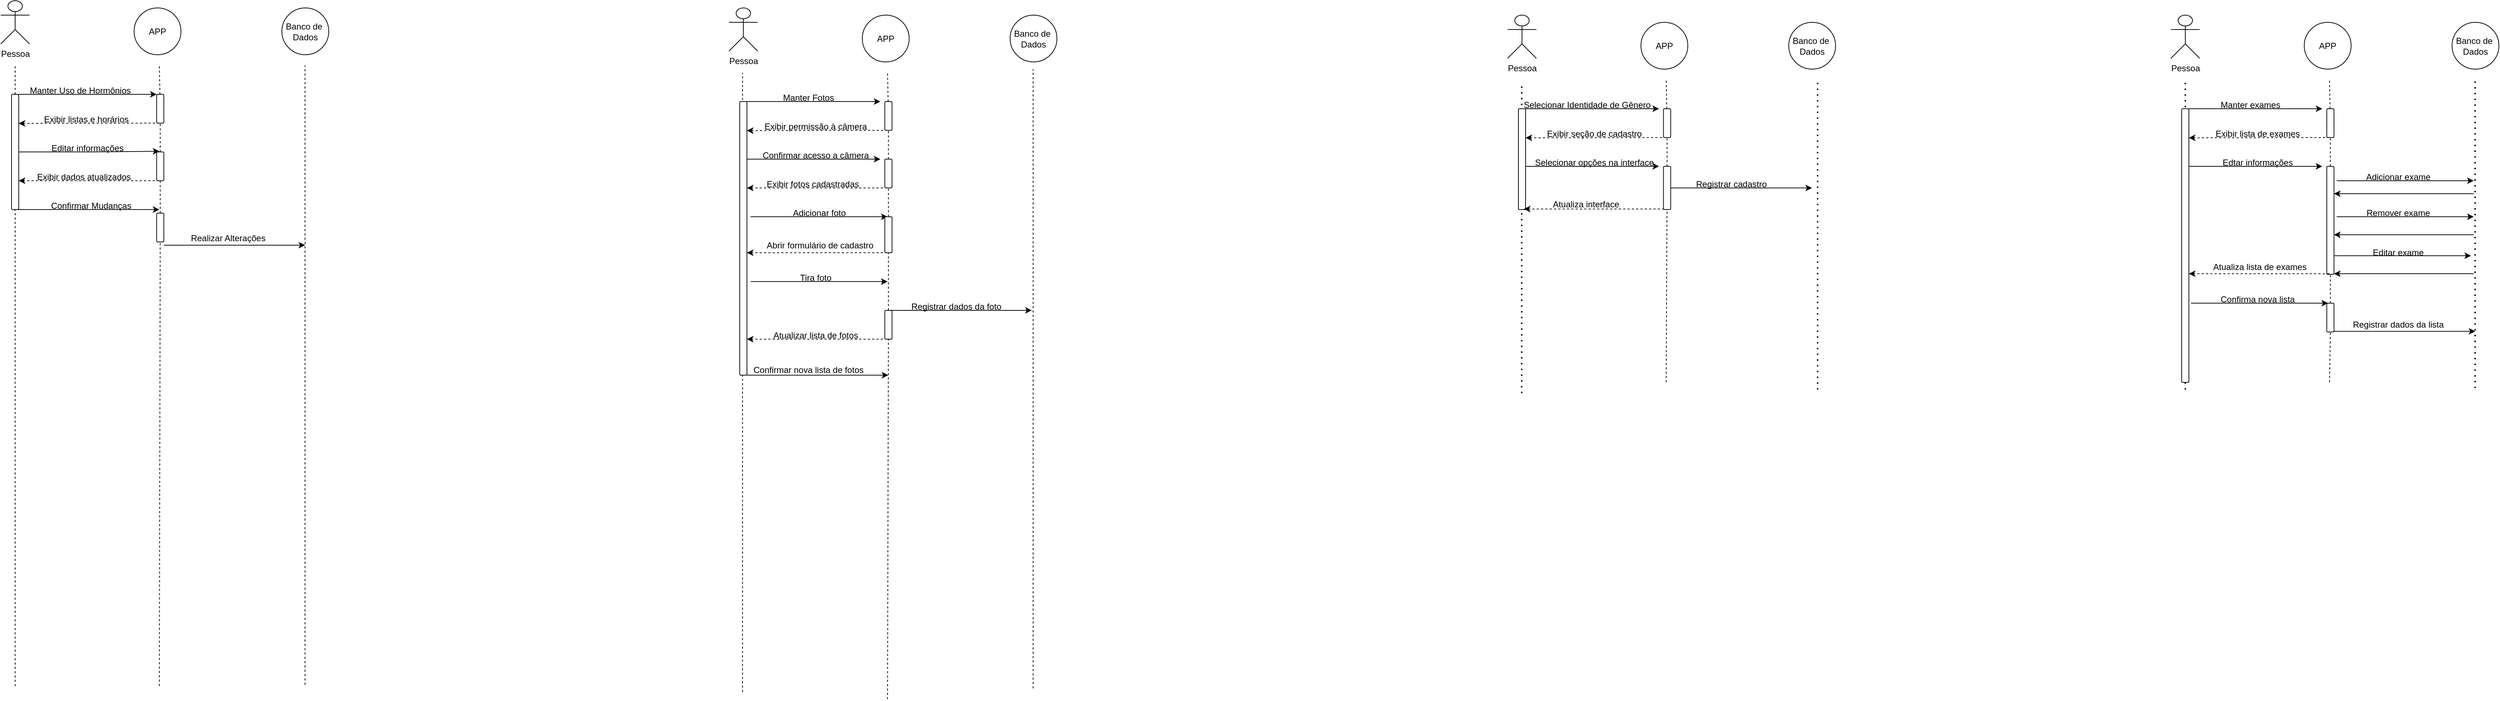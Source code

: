 <mxfile version="21.7.2" type="github">
  <diagram name="Página-1" id="1u-UmRTqGDYkcr2TJV2P">
    <mxGraphModel dx="2514" dy="1343" grid="1" gridSize="10" guides="1" tooltips="1" connect="1" arrows="1" fold="1" page="1" pageScale="1" pageWidth="827" pageHeight="1169" math="0" shadow="0">
      <root>
        <mxCell id="0" />
        <mxCell id="1" parent="0" />
        <mxCell id="N3yQRkPHNpVTn9U7hS1r-117" value="" style="endArrow=none;dashed=1;html=1;dashPattern=1 3;strokeWidth=2;rounded=0;" edge="1" parent="1">
          <mxGeometry width="50" height="50" relative="1" as="geometry">
            <mxPoint x="3130" y="580" as="sourcePoint" />
            <mxPoint x="3130" y="150" as="targetPoint" />
          </mxGeometry>
        </mxCell>
        <mxCell id="N3yQRkPHNpVTn9U7hS1r-83" value="" style="endArrow=none;dashed=1;html=1;dashPattern=1 3;strokeWidth=2;rounded=0;" edge="1" parent="1">
          <mxGeometry width="50" height="50" relative="1" as="geometry">
            <mxPoint x="2209.62" y="585" as="sourcePoint" />
            <mxPoint x="2209.62" y="155" as="targetPoint" />
          </mxGeometry>
        </mxCell>
        <mxCell id="50nayKnGvWx3A8Aim5Tb-1" value="Pessoa&lt;br&gt;" style="shape=umlActor;verticalLabelPosition=bottom;verticalAlign=top;html=1;outlineConnect=0;" parent="1" vertex="1">
          <mxGeometry x="100" y="40" width="40" height="60" as="geometry" />
        </mxCell>
        <mxCell id="50nayKnGvWx3A8Aim5Tb-2" value="" style="endArrow=none;html=1;rounded=0;dashed=1;" parent="1" source="50nayKnGvWx3A8Aim5Tb-10" edge="1">
          <mxGeometry width="50" height="50" relative="1" as="geometry">
            <mxPoint x="130" y="991.667" as="sourcePoint" />
            <mxPoint x="120" y="130" as="targetPoint" />
          </mxGeometry>
        </mxCell>
        <mxCell id="50nayKnGvWx3A8Aim5Tb-6" value="APP" style="ellipse;whiteSpace=wrap;html=1;aspect=fixed;" parent="1" vertex="1">
          <mxGeometry x="285" y="50" width="65" height="65" as="geometry" />
        </mxCell>
        <mxCell id="50nayKnGvWx3A8Aim5Tb-7" value="" style="endArrow=none;html=1;rounded=0;dashed=1;" parent="1" source="50nayKnGvWx3A8Aim5Tb-17" edge="1">
          <mxGeometry width="50" height="50" relative="1" as="geometry">
            <mxPoint x="320" y="991.667" as="sourcePoint" />
            <mxPoint x="320" y="130" as="targetPoint" />
          </mxGeometry>
        </mxCell>
        <mxCell id="50nayKnGvWx3A8Aim5Tb-8" value="" style="endArrow=classic;html=1;rounded=0;strokeWidth=1;entryX=0;entryY=0;entryDx=0;entryDy=0;" parent="1" edge="1" target="50nayKnGvWx3A8Aim5Tb-17">
          <mxGeometry width="50" height="50" relative="1" as="geometry">
            <mxPoint x="125" y="170" as="sourcePoint" />
            <mxPoint x="310" y="170" as="targetPoint" />
          </mxGeometry>
        </mxCell>
        <mxCell id="50nayKnGvWx3A8Aim5Tb-16" value="" style="edgeStyle=orthogonalEdgeStyle;rounded=0;orthogonalLoop=1;jettySize=auto;html=1;strokeColor=default;strokeWidth=1;exitX=1;exitY=0.5;exitDx=0;exitDy=0;" parent="1" edge="1" source="50nayKnGvWx3A8Aim5Tb-10">
          <mxGeometry relative="1" as="geometry">
            <mxPoint x="110" y="248.95" as="sourcePoint" />
            <mxPoint x="320" y="249" as="targetPoint" />
          </mxGeometry>
        </mxCell>
        <mxCell id="50nayKnGvWx3A8Aim5Tb-9" value="&lt;font style=&quot;font-size: 12px;&quot;&gt;Manter Uso de Hormônios&lt;/font&gt;" style="text;html=1;align=center;verticalAlign=middle;resizable=0;points=[];autosize=1;strokeColor=none;fillColor=none;strokeWidth=2;perimeterSpacing=20;rounded=0;" parent="1" vertex="1">
          <mxGeometry x="130" y="150" width="160" height="30" as="geometry" />
        </mxCell>
        <mxCell id="50nayKnGvWx3A8Aim5Tb-11" value="" style="endArrow=none;html=1;rounded=0;dashed=1;" parent="1" target="50nayKnGvWx3A8Aim5Tb-10" edge="1">
          <mxGeometry width="50" height="50" relative="1" as="geometry">
            <mxPoint x="120" y="250" as="sourcePoint" />
            <mxPoint x="120" y="130" as="targetPoint" />
          </mxGeometry>
        </mxCell>
        <mxCell id="50nayKnGvWx3A8Aim5Tb-10" value="" style="rounded=1;whiteSpace=wrap;html=1;" parent="1" vertex="1">
          <mxGeometry x="115" y="170" width="10" height="160" as="geometry" />
        </mxCell>
        <mxCell id="50nayKnGvWx3A8Aim5Tb-18" value="" style="endArrow=none;html=1;rounded=0;dashed=1;" parent="1" source="NWq00n8EmG-2OFzhJ13h-8" target="50nayKnGvWx3A8Aim5Tb-17" edge="1">
          <mxGeometry width="50" height="50" relative="1" as="geometry">
            <mxPoint x="318.75" y="991.667" as="sourcePoint" />
            <mxPoint x="323.75" y="130" as="targetPoint" />
          </mxGeometry>
        </mxCell>
        <mxCell id="50nayKnGvWx3A8Aim5Tb-17" value="" style="rounded=1;whiteSpace=wrap;html=1;" parent="1" vertex="1">
          <mxGeometry x="316.25" y="170" width="10" height="40" as="geometry" />
        </mxCell>
        <mxCell id="50nayKnGvWx3A8Aim5Tb-20" value="" style="endArrow=classic;html=1;rounded=0;entryX=1.033;entryY=0.856;entryDx=0;entryDy=0;entryPerimeter=0;dashed=1;strokeWidth=1;" parent="1" edge="1">
          <mxGeometry width="50" height="50" relative="1" as="geometry">
            <mxPoint x="320" y="210" as="sourcePoint" />
            <mxPoint x="125.0" y="210.36" as="targetPoint" />
          </mxGeometry>
        </mxCell>
        <mxCell id="50nayKnGvWx3A8Aim5Tb-21" value="&lt;font style=&quot;font-size: 12px;&quot;&gt;Exibir listas e horários&amp;nbsp;&lt;/font&gt;" style="text;html=1;align=center;verticalAlign=middle;resizable=0;points=[];autosize=1;strokeColor=none;fillColor=none;strokeWidth=4;" parent="1" vertex="1">
          <mxGeometry x="150" y="190" width="140" height="30" as="geometry" />
        </mxCell>
        <mxCell id="50nayKnGvWx3A8Aim5Tb-25" value="" style="endArrow=none;html=1;rounded=0;dashed=1;" parent="1" edge="1">
          <mxGeometry width="50" height="50" relative="1" as="geometry">
            <mxPoint x="120" y="992" as="sourcePoint" />
            <mxPoint x="120" y="330" as="targetPoint" />
          </mxGeometry>
        </mxCell>
        <mxCell id="50nayKnGvWx3A8Aim5Tb-26" value="&lt;font style=&quot;font-size: 12px;&quot;&gt;Editar informações&lt;/font&gt;" style="text;html=1;align=center;verticalAlign=middle;resizable=0;points=[];autosize=1;strokeColor=none;fillColor=none;strokeWidth=1;" parent="1" vertex="1">
          <mxGeometry x="160" y="230" width="120" height="30" as="geometry" />
        </mxCell>
        <mxCell id="NWq00n8EmG-2OFzhJ13h-1" value="" style="edgeStyle=orthogonalEdgeStyle;rounded=0;orthogonalLoop=1;jettySize=auto;html=1;strokeColor=default;strokeWidth=1;" parent="1" edge="1">
          <mxGeometry relative="1" as="geometry">
            <mxPoint x="326.25" y="379.47" as="sourcePoint" />
            <mxPoint x="522.25" y="379.47" as="targetPoint" />
          </mxGeometry>
        </mxCell>
        <mxCell id="NWq00n8EmG-2OFzhJ13h-2" value="Realizar Alterações" style="text;html=1;align=center;verticalAlign=middle;resizable=0;points=[];autosize=1;strokeColor=none;fillColor=none;" parent="1" vertex="1">
          <mxGeometry x="350" y="355" width="130" height="30" as="geometry" />
        </mxCell>
        <mxCell id="NWq00n8EmG-2OFzhJ13h-3" value="" style="endArrow=classic;html=1;rounded=0;dashed=1;strokeWidth=1;entryX=1;entryY=0.5;entryDx=0;entryDy=0;" parent="1" edge="1">
          <mxGeometry width="50" height="50" relative="1" as="geometry">
            <mxPoint x="319.67" y="290" as="sourcePoint" />
            <mxPoint x="125" y="290" as="targetPoint" />
          </mxGeometry>
        </mxCell>
        <mxCell id="NWq00n8EmG-2OFzhJ13h-4" value="Exibir dados atualizados" style="text;html=1;align=center;verticalAlign=middle;resizable=0;points=[];autosize=1;strokeColor=none;fillColor=none;" parent="1" vertex="1">
          <mxGeometry x="140" y="270" width="150" height="30" as="geometry" />
        </mxCell>
        <mxCell id="NWq00n8EmG-2OFzhJ13h-5" value="" style="edgeStyle=orthogonalEdgeStyle;rounded=0;orthogonalLoop=1;jettySize=auto;html=1;strokeColor=default;strokeWidth=1;" parent="1" edge="1">
          <mxGeometry relative="1" as="geometry">
            <mxPoint x="120" y="330" as="sourcePoint" />
            <mxPoint x="320" y="330" as="targetPoint" />
          </mxGeometry>
        </mxCell>
        <mxCell id="NWq00n8EmG-2OFzhJ13h-6" value="Confirmar Mudanças" style="text;html=1;align=center;verticalAlign=middle;resizable=0;points=[];autosize=1;strokeColor=none;fillColor=none;" parent="1" vertex="1">
          <mxGeometry x="160" y="310" width="130" height="30" as="geometry" />
        </mxCell>
        <mxCell id="NWq00n8EmG-2OFzhJ13h-9" value="" style="endArrow=none;html=1;rounded=0;dashed=1;" parent="1" source="NWq00n8EmG-2OFzhJ13h-10" target="NWq00n8EmG-2OFzhJ13h-8" edge="1">
          <mxGeometry width="50" height="50" relative="1" as="geometry">
            <mxPoint x="318.75" y="991.667" as="sourcePoint" />
            <mxPoint x="323.75" y="210" as="targetPoint" />
          </mxGeometry>
        </mxCell>
        <mxCell id="NWq00n8EmG-2OFzhJ13h-8" value="" style="rounded=1;whiteSpace=wrap;html=1;" parent="1" vertex="1">
          <mxGeometry x="316.25" y="250" width="10" height="40" as="geometry" />
        </mxCell>
        <mxCell id="NWq00n8EmG-2OFzhJ13h-11" value="" style="endArrow=none;html=1;rounded=0;dashed=1;" parent="1" target="NWq00n8EmG-2OFzhJ13h-10" edge="1">
          <mxGeometry width="50" height="50" relative="1" as="geometry">
            <mxPoint x="320" y="991.667" as="sourcePoint" />
            <mxPoint x="322" y="290" as="targetPoint" />
          </mxGeometry>
        </mxCell>
        <mxCell id="NWq00n8EmG-2OFzhJ13h-10" value="" style="rounded=1;whiteSpace=wrap;html=1;" parent="1" vertex="1">
          <mxGeometry x="316.25" y="335" width="10" height="40" as="geometry" />
        </mxCell>
        <mxCell id="NWq00n8EmG-2OFzhJ13h-12" value="Banco de&amp;nbsp;&lt;br&gt;Dados" style="ellipse;whiteSpace=wrap;html=1;aspect=fixed;" parent="1" vertex="1">
          <mxGeometry x="490" y="50" width="65" height="65" as="geometry" />
        </mxCell>
        <mxCell id="NWq00n8EmG-2OFzhJ13h-13" value="" style="endArrow=none;html=1;rounded=0;dashed=1;" parent="1" edge="1">
          <mxGeometry width="50" height="50" relative="1" as="geometry">
            <mxPoint x="522.08" y="990" as="sourcePoint" />
            <mxPoint x="522.08" y="130" as="targetPoint" />
          </mxGeometry>
        </mxCell>
        <mxCell id="N3yQRkPHNpVTn9U7hS1r-1" value="Pessoa&lt;br&gt;" style="shape=umlActor;verticalLabelPosition=bottom;verticalAlign=top;html=1;outlineConnect=0;" vertex="1" parent="1">
          <mxGeometry x="1110" y="50" width="40" height="60" as="geometry" />
        </mxCell>
        <mxCell id="N3yQRkPHNpVTn9U7hS1r-2" value="" style="endArrow=none;html=1;rounded=0;dashed=1;" edge="1" parent="1">
          <mxGeometry width="50" height="50" relative="1" as="geometry">
            <mxPoint x="1128.89" y="1000" as="sourcePoint" />
            <mxPoint x="1128.89" y="140" as="targetPoint" />
          </mxGeometry>
        </mxCell>
        <mxCell id="N3yQRkPHNpVTn9U7hS1r-3" value="APP" style="ellipse;whiteSpace=wrap;html=1;aspect=fixed;" vertex="1" parent="1">
          <mxGeometry x="1295" y="60" width="65" height="65" as="geometry" />
        </mxCell>
        <mxCell id="N3yQRkPHNpVTn9U7hS1r-4" value="" style="endArrow=none;html=1;rounded=0;dashed=1;" edge="1" parent="1" source="N3yQRkPHNpVTn9U7hS1r-11">
          <mxGeometry width="50" height="50" relative="1" as="geometry">
            <mxPoint x="1330" y="1001.667" as="sourcePoint" />
            <mxPoint x="1330" y="140" as="targetPoint" />
          </mxGeometry>
        </mxCell>
        <mxCell id="N3yQRkPHNpVTn9U7hS1r-5" value="" style="endArrow=classic;html=1;rounded=0;strokeWidth=1;" edge="1" parent="1">
          <mxGeometry width="50" height="50" relative="1" as="geometry">
            <mxPoint x="1135" y="180" as="sourcePoint" />
            <mxPoint x="1320" y="180" as="targetPoint" />
          </mxGeometry>
        </mxCell>
        <mxCell id="N3yQRkPHNpVTn9U7hS1r-6" value="" style="edgeStyle=orthogonalEdgeStyle;rounded=0;orthogonalLoop=1;jettySize=auto;html=1;strokeColor=default;strokeWidth=1;" edge="1" parent="1">
          <mxGeometry relative="1" as="geometry">
            <mxPoint x="1130" y="260" as="sourcePoint" />
            <mxPoint x="1320" y="260" as="targetPoint" />
          </mxGeometry>
        </mxCell>
        <mxCell id="N3yQRkPHNpVTn9U7hS1r-7" value="&lt;font style=&quot;font-size: 12px;&quot;&gt;Manter Fotos&lt;/font&gt;" style="text;html=1;align=center;verticalAlign=middle;resizable=0;points=[];autosize=1;strokeColor=none;fillColor=none;strokeWidth=2;perimeterSpacing=20;rounded=0;" vertex="1" parent="1">
          <mxGeometry x="1175" y="160" width="90" height="30" as="geometry" />
        </mxCell>
        <mxCell id="N3yQRkPHNpVTn9U7hS1r-8" value="" style="endArrow=none;html=1;rounded=0;dashed=1;" edge="1" parent="1" target="N3yQRkPHNpVTn9U7hS1r-9">
          <mxGeometry width="50" height="50" relative="1" as="geometry">
            <mxPoint x="1130.0" y="260" as="sourcePoint" />
            <mxPoint x="1130" y="140" as="targetPoint" />
          </mxGeometry>
        </mxCell>
        <mxCell id="N3yQRkPHNpVTn9U7hS1r-9" value="" style="rounded=1;whiteSpace=wrap;html=1;" vertex="1" parent="1">
          <mxGeometry x="1125" y="180" width="10" height="380" as="geometry" />
        </mxCell>
        <mxCell id="N3yQRkPHNpVTn9U7hS1r-10" value="" style="endArrow=none;html=1;rounded=0;dashed=1;" edge="1" parent="1" source="N3yQRkPHNpVTn9U7hS1r-24" target="N3yQRkPHNpVTn9U7hS1r-11">
          <mxGeometry width="50" height="50" relative="1" as="geometry">
            <mxPoint x="1328.75" y="1001.667" as="sourcePoint" />
            <mxPoint x="1333.75" y="140" as="targetPoint" />
          </mxGeometry>
        </mxCell>
        <mxCell id="N3yQRkPHNpVTn9U7hS1r-11" value="" style="rounded=1;whiteSpace=wrap;html=1;" vertex="1" parent="1">
          <mxGeometry x="1326.25" y="180" width="10" height="40" as="geometry" />
        </mxCell>
        <mxCell id="N3yQRkPHNpVTn9U7hS1r-12" value="" style="endArrow=classic;html=1;rounded=0;entryX=1.033;entryY=0.856;entryDx=0;entryDy=0;entryPerimeter=0;dashed=1;strokeWidth=1;" edge="1" parent="1">
          <mxGeometry width="50" height="50" relative="1" as="geometry">
            <mxPoint x="1330" y="220" as="sourcePoint" />
            <mxPoint x="1135" y="220.36" as="targetPoint" />
          </mxGeometry>
        </mxCell>
        <mxCell id="N3yQRkPHNpVTn9U7hS1r-13" value="&lt;font style=&quot;font-size: 12px;&quot;&gt;Exibir permissão à câmera&lt;/font&gt;" style="text;html=1;align=center;verticalAlign=middle;resizable=0;points=[];autosize=1;strokeColor=none;fillColor=none;strokeWidth=4;" vertex="1" parent="1">
          <mxGeometry x="1145" y="200" width="170" height="30" as="geometry" />
        </mxCell>
        <mxCell id="N3yQRkPHNpVTn9U7hS1r-16" value="&lt;font style=&quot;font-size: 12px;&quot;&gt;Confirmar acesso a câmera&lt;/font&gt;" style="text;html=1;align=center;verticalAlign=middle;resizable=0;points=[];autosize=1;strokeColor=none;fillColor=none;strokeWidth=1;" vertex="1" parent="1">
          <mxGeometry x="1145" y="240" width="170" height="30" as="geometry" />
        </mxCell>
        <mxCell id="N3yQRkPHNpVTn9U7hS1r-17" value="" style="edgeStyle=orthogonalEdgeStyle;rounded=0;orthogonalLoop=1;jettySize=auto;html=1;strokeColor=default;strokeWidth=1;" edge="1" parent="1">
          <mxGeometry relative="1" as="geometry">
            <mxPoint x="1334" y="470" as="sourcePoint" />
            <mxPoint x="1530" y="470" as="targetPoint" />
          </mxGeometry>
        </mxCell>
        <mxCell id="N3yQRkPHNpVTn9U7hS1r-18" value="Registrar dados da foto" style="text;html=1;align=center;verticalAlign=middle;resizable=0;points=[];autosize=1;strokeColor=none;fillColor=none;" vertex="1" parent="1">
          <mxGeometry x="1350" y="450" width="150" height="30" as="geometry" />
        </mxCell>
        <mxCell id="N3yQRkPHNpVTn9U7hS1r-19" value="" style="endArrow=classic;html=1;rounded=0;dashed=1;strokeWidth=1;entryX=1;entryY=0.5;entryDx=0;entryDy=0;" edge="1" parent="1">
          <mxGeometry width="50" height="50" relative="1" as="geometry">
            <mxPoint x="1329.67" y="300" as="sourcePoint" />
            <mxPoint x="1135.0" y="300" as="targetPoint" />
          </mxGeometry>
        </mxCell>
        <mxCell id="N3yQRkPHNpVTn9U7hS1r-20" value="Exibir fotos cadastradas" style="text;html=1;align=center;verticalAlign=middle;resizable=0;points=[];autosize=1;strokeColor=none;fillColor=none;" vertex="1" parent="1">
          <mxGeometry x="1151" y="280" width="150" height="30" as="geometry" />
        </mxCell>
        <mxCell id="N3yQRkPHNpVTn9U7hS1r-21" value="" style="edgeStyle=orthogonalEdgeStyle;rounded=0;orthogonalLoop=1;jettySize=auto;html=1;strokeColor=default;strokeWidth=1;" edge="1" parent="1">
          <mxGeometry relative="1" as="geometry">
            <mxPoint x="1140" y="340" as="sourcePoint" />
            <mxPoint x="1330" y="340" as="targetPoint" />
          </mxGeometry>
        </mxCell>
        <mxCell id="N3yQRkPHNpVTn9U7hS1r-22" value="Adicionar foto" style="text;html=1;align=center;verticalAlign=middle;resizable=0;points=[];autosize=1;strokeColor=none;fillColor=none;" vertex="1" parent="1">
          <mxGeometry x="1185" y="320" width="100" height="30" as="geometry" />
        </mxCell>
        <mxCell id="N3yQRkPHNpVTn9U7hS1r-23" value="" style="endArrow=none;html=1;rounded=0;dashed=1;" edge="1" parent="1" source="N3yQRkPHNpVTn9U7hS1r-42" target="N3yQRkPHNpVTn9U7hS1r-24">
          <mxGeometry width="50" height="50" relative="1" as="geometry">
            <mxPoint x="1328.75" y="1001.667" as="sourcePoint" />
            <mxPoint x="1333.75" y="220" as="targetPoint" />
          </mxGeometry>
        </mxCell>
        <mxCell id="N3yQRkPHNpVTn9U7hS1r-24" value="" style="rounded=1;whiteSpace=wrap;html=1;" vertex="1" parent="1">
          <mxGeometry x="1326.25" y="260" width="10" height="40" as="geometry" />
        </mxCell>
        <mxCell id="N3yQRkPHNpVTn9U7hS1r-25" value="" style="endArrow=none;html=1;rounded=0;dashed=1;" edge="1" parent="1" target="N3yQRkPHNpVTn9U7hS1r-26">
          <mxGeometry width="50" height="50" relative="1" as="geometry">
            <mxPoint x="1330" y="1010" as="sourcePoint" />
            <mxPoint x="1422" y="300" as="targetPoint" />
          </mxGeometry>
        </mxCell>
        <mxCell id="N3yQRkPHNpVTn9U7hS1r-26" value="" style="rounded=1;whiteSpace=wrap;html=1;" vertex="1" parent="1">
          <mxGeometry x="1326.25" y="470" width="10" height="40" as="geometry" />
        </mxCell>
        <mxCell id="N3yQRkPHNpVTn9U7hS1r-27" value="Banco de&amp;nbsp;&lt;br&gt;Dados" style="ellipse;whiteSpace=wrap;html=1;aspect=fixed;" vertex="1" parent="1">
          <mxGeometry x="1500" y="60" width="65" height="65" as="geometry" />
        </mxCell>
        <mxCell id="N3yQRkPHNpVTn9U7hS1r-28" value="" style="endArrow=none;html=1;rounded=0;dashed=1;" edge="1" parent="1">
          <mxGeometry width="50" height="50" relative="1" as="geometry">
            <mxPoint x="1531.94" y="995" as="sourcePoint" />
            <mxPoint x="1531.94" y="135" as="targetPoint" />
          </mxGeometry>
        </mxCell>
        <mxCell id="N3yQRkPHNpVTn9U7hS1r-29" value="" style="endArrow=classic;html=1;rounded=0;dashed=1;strokeWidth=1;entryX=1;entryY=0.5;entryDx=0;entryDy=0;" edge="1" parent="1">
          <mxGeometry width="50" height="50" relative="1" as="geometry">
            <mxPoint x="1329.67" y="390" as="sourcePoint" />
            <mxPoint x="1135" y="390" as="targetPoint" />
          </mxGeometry>
        </mxCell>
        <mxCell id="N3yQRkPHNpVTn9U7hS1r-30" value="Abrir formulário de cadastro" style="text;html=1;align=center;verticalAlign=middle;resizable=0;points=[];autosize=1;strokeColor=none;fillColor=none;" vertex="1" parent="1">
          <mxGeometry x="1151.25" y="365" width="170" height="30" as="geometry" />
        </mxCell>
        <mxCell id="N3yQRkPHNpVTn9U7hS1r-32" value="" style="edgeStyle=orthogonalEdgeStyle;rounded=0;orthogonalLoop=1;jettySize=auto;html=1;strokeColor=default;strokeWidth=1;" edge="1" parent="1">
          <mxGeometry relative="1" as="geometry">
            <mxPoint x="1140" y="430" as="sourcePoint" />
            <mxPoint x="1330" y="430" as="targetPoint" />
          </mxGeometry>
        </mxCell>
        <mxCell id="N3yQRkPHNpVTn9U7hS1r-33" value="Tira foto" style="text;html=1;align=center;verticalAlign=middle;resizable=0;points=[];autosize=1;strokeColor=none;fillColor=none;" vertex="1" parent="1">
          <mxGeometry x="1195" y="410" width="70" height="30" as="geometry" />
        </mxCell>
        <mxCell id="N3yQRkPHNpVTn9U7hS1r-35" value="" style="endArrow=classic;html=1;rounded=0;dashed=1;strokeWidth=1;entryX=1;entryY=0.5;entryDx=0;entryDy=0;" edge="1" parent="1">
          <mxGeometry width="50" height="50" relative="1" as="geometry">
            <mxPoint x="1329.67" y="510" as="sourcePoint" />
            <mxPoint x="1135" y="510" as="targetPoint" />
          </mxGeometry>
        </mxCell>
        <mxCell id="N3yQRkPHNpVTn9U7hS1r-38" value="" style="edgeStyle=orthogonalEdgeStyle;rounded=0;orthogonalLoop=1;jettySize=auto;html=1;strokeColor=default;strokeWidth=1;" edge="1" parent="1">
          <mxGeometry relative="1" as="geometry">
            <mxPoint x="1135" y="560" as="sourcePoint" />
            <mxPoint x="1331" y="560" as="targetPoint" />
          </mxGeometry>
        </mxCell>
        <mxCell id="N3yQRkPHNpVTn9U7hS1r-39" value="Atualizar lista de fotos" style="text;html=1;align=center;verticalAlign=middle;resizable=0;points=[];autosize=1;strokeColor=none;fillColor=none;" vertex="1" parent="1">
          <mxGeometry x="1160" y="490" width="140" height="30" as="geometry" />
        </mxCell>
        <mxCell id="N3yQRkPHNpVTn9U7hS1r-40" value="Confirmar nova lista de fotos" style="text;html=1;align=center;verticalAlign=middle;resizable=0;points=[];autosize=1;strokeColor=none;fillColor=none;" vertex="1" parent="1">
          <mxGeometry x="1130" y="538" width="180" height="30" as="geometry" />
        </mxCell>
        <mxCell id="N3yQRkPHNpVTn9U7hS1r-44" value="" style="endArrow=none;html=1;rounded=0;dashed=1;" edge="1" parent="1" source="N3yQRkPHNpVTn9U7hS1r-26" target="N3yQRkPHNpVTn9U7hS1r-42">
          <mxGeometry width="50" height="50" relative="1" as="geometry">
            <mxPoint x="1331" y="470" as="sourcePoint" />
            <mxPoint x="1331" y="300" as="targetPoint" />
          </mxGeometry>
        </mxCell>
        <mxCell id="N3yQRkPHNpVTn9U7hS1r-42" value="" style="rounded=1;whiteSpace=wrap;html=1;" vertex="1" parent="1">
          <mxGeometry x="1326.25" y="340" width="10" height="50" as="geometry" />
        </mxCell>
        <mxCell id="N3yQRkPHNpVTn9U7hS1r-47" value="Pessoa&lt;br&gt;" style="shape=umlActor;verticalLabelPosition=bottom;verticalAlign=top;html=1;outlineConnect=0;" vertex="1" parent="1">
          <mxGeometry x="2190" y="60" width="40" height="60" as="geometry" />
        </mxCell>
        <mxCell id="N3yQRkPHNpVTn9U7hS1r-48" value="APP" style="ellipse;whiteSpace=wrap;html=1;aspect=fixed;" vertex="1" parent="1">
          <mxGeometry x="2375" y="70" width="65" height="65" as="geometry" />
        </mxCell>
        <mxCell id="N3yQRkPHNpVTn9U7hS1r-49" value="" style="endArrow=none;html=1;rounded=0;dashed=1;" edge="1" parent="1" source="N3yQRkPHNpVTn9U7hS1r-56">
          <mxGeometry width="50" height="50" relative="1" as="geometry">
            <mxPoint x="2410" y="1011.667" as="sourcePoint" />
            <mxPoint x="2410" y="150" as="targetPoint" />
          </mxGeometry>
        </mxCell>
        <mxCell id="N3yQRkPHNpVTn9U7hS1r-50" value="" style="endArrow=classic;html=1;rounded=0;strokeWidth=1;" edge="1" parent="1">
          <mxGeometry width="50" height="50" relative="1" as="geometry">
            <mxPoint x="2215" y="190" as="sourcePoint" />
            <mxPoint x="2400" y="190" as="targetPoint" />
          </mxGeometry>
        </mxCell>
        <mxCell id="N3yQRkPHNpVTn9U7hS1r-51" value="" style="edgeStyle=orthogonalEdgeStyle;rounded=0;orthogonalLoop=1;jettySize=auto;html=1;strokeColor=default;strokeWidth=1;" edge="1" parent="1">
          <mxGeometry relative="1" as="geometry">
            <mxPoint x="2210" y="270" as="sourcePoint" />
            <mxPoint x="2400" y="270" as="targetPoint" />
          </mxGeometry>
        </mxCell>
        <mxCell id="N3yQRkPHNpVTn9U7hS1r-52" value=" Selecionar Identidade de Gênero" style="text;html=1;align=center;verticalAlign=middle;resizable=0;points=[];autosize=1;strokeColor=none;fillColor=none;strokeWidth=2;perimeterSpacing=20;rounded=0;" vertex="1" parent="1">
          <mxGeometry x="2200" y="170" width="200" height="30" as="geometry" />
        </mxCell>
        <mxCell id="N3yQRkPHNpVTn9U7hS1r-53" value="" style="endArrow=none;html=1;rounded=0;dashed=1;" edge="1" parent="1" target="N3yQRkPHNpVTn9U7hS1r-54">
          <mxGeometry width="50" height="50" relative="1" as="geometry">
            <mxPoint x="2210" y="270" as="sourcePoint" />
            <mxPoint x="2210" y="150" as="targetPoint" />
          </mxGeometry>
        </mxCell>
        <mxCell id="N3yQRkPHNpVTn9U7hS1r-54" value="" style="rounded=1;whiteSpace=wrap;html=1;" vertex="1" parent="1">
          <mxGeometry x="2205" y="190" width="10" height="140" as="geometry" />
        </mxCell>
        <mxCell id="N3yQRkPHNpVTn9U7hS1r-55" value="" style="endArrow=none;html=1;rounded=0;dashed=1;" edge="1" parent="1" source="N3yQRkPHNpVTn9U7hS1r-67" target="N3yQRkPHNpVTn9U7hS1r-56">
          <mxGeometry width="50" height="50" relative="1" as="geometry">
            <mxPoint x="2408.75" y="1011.667" as="sourcePoint" />
            <mxPoint x="2413.75" y="150" as="targetPoint" />
          </mxGeometry>
        </mxCell>
        <mxCell id="N3yQRkPHNpVTn9U7hS1r-56" value="" style="rounded=1;whiteSpace=wrap;html=1;" vertex="1" parent="1">
          <mxGeometry x="2406.25" y="190" width="10" height="40" as="geometry" />
        </mxCell>
        <mxCell id="N3yQRkPHNpVTn9U7hS1r-57" value="" style="endArrow=classic;html=1;rounded=0;entryX=1.033;entryY=0.856;entryDx=0;entryDy=0;entryPerimeter=0;dashed=1;strokeWidth=1;" edge="1" parent="1">
          <mxGeometry width="50" height="50" relative="1" as="geometry">
            <mxPoint x="2410" y="230" as="sourcePoint" />
            <mxPoint x="2215" y="230.36" as="targetPoint" />
          </mxGeometry>
        </mxCell>
        <mxCell id="N3yQRkPHNpVTn9U7hS1r-58" value="&lt;font style=&quot;font-size: 12px;&quot;&gt;Exibir seção de cadastro&lt;/font&gt;" style="text;html=1;align=center;verticalAlign=middle;resizable=0;points=[];autosize=1;strokeColor=none;fillColor=none;strokeWidth=4;" vertex="1" parent="1">
          <mxGeometry x="2235" y="210" width="150" height="30" as="geometry" />
        </mxCell>
        <mxCell id="N3yQRkPHNpVTn9U7hS1r-59" value="&lt;font style=&quot;font-size: 12px;&quot;&gt;Selecionar opções na interface&lt;/font&gt;" style="text;html=1;align=center;verticalAlign=middle;resizable=0;points=[];autosize=1;strokeColor=none;fillColor=none;strokeWidth=1;" vertex="1" parent="1">
          <mxGeometry x="2215" y="250" width="190" height="30" as="geometry" />
        </mxCell>
        <mxCell id="N3yQRkPHNpVTn9U7hS1r-60" value="" style="edgeStyle=orthogonalEdgeStyle;rounded=0;orthogonalLoop=1;jettySize=auto;html=1;strokeColor=default;strokeWidth=1;" edge="1" parent="1">
          <mxGeometry relative="1" as="geometry">
            <mxPoint x="2416.25" y="300" as="sourcePoint" />
            <mxPoint x="2612.25" y="300" as="targetPoint" />
          </mxGeometry>
        </mxCell>
        <mxCell id="N3yQRkPHNpVTn9U7hS1r-61" value="Registrar cadastro" style="text;html=1;align=center;verticalAlign=middle;resizable=0;points=[];autosize=1;strokeColor=none;fillColor=none;" vertex="1" parent="1">
          <mxGeometry x="2440" y="280" width="120" height="30" as="geometry" />
        </mxCell>
        <mxCell id="N3yQRkPHNpVTn9U7hS1r-62" value="" style="endArrow=classic;html=1;rounded=0;dashed=1;strokeWidth=1;entryX=1;entryY=0.5;entryDx=0;entryDy=0;" edge="1" parent="1">
          <mxGeometry width="50" height="50" relative="1" as="geometry">
            <mxPoint x="2407.33" y="329.23" as="sourcePoint" />
            <mxPoint x="2212.66" y="329.23" as="targetPoint" />
          </mxGeometry>
        </mxCell>
        <mxCell id="N3yQRkPHNpVTn9U7hS1r-66" value="" style="endArrow=none;html=1;rounded=0;dashed=1;" edge="1" parent="1" target="N3yQRkPHNpVTn9U7hS1r-67">
          <mxGeometry width="50" height="50" relative="1" as="geometry">
            <mxPoint x="2410" y="570" as="sourcePoint" />
            <mxPoint x="2413.75" y="230" as="targetPoint" />
          </mxGeometry>
        </mxCell>
        <mxCell id="N3yQRkPHNpVTn9U7hS1r-67" value="" style="rounded=1;whiteSpace=wrap;html=1;" vertex="1" parent="1">
          <mxGeometry x="2406.25" y="270" width="10" height="60" as="geometry" />
        </mxCell>
        <mxCell id="N3yQRkPHNpVTn9U7hS1r-69" value="Banco de&amp;nbsp;&lt;br&gt;Dados" style="ellipse;whiteSpace=wrap;html=1;aspect=fixed;" vertex="1" parent="1">
          <mxGeometry x="2580" y="70" width="65" height="65" as="geometry" />
        </mxCell>
        <mxCell id="N3yQRkPHNpVTn9U7hS1r-80" value="" style="endArrow=none;dashed=1;html=1;dashPattern=1 3;strokeWidth=2;rounded=0;" edge="1" parent="1">
          <mxGeometry width="50" height="50" relative="1" as="geometry">
            <mxPoint x="2620" y="580" as="sourcePoint" />
            <mxPoint x="2620" y="150" as="targetPoint" />
          </mxGeometry>
        </mxCell>
        <mxCell id="N3yQRkPHNpVTn9U7hS1r-82" value="Atualiza interface&amp;nbsp;" style="text;html=1;align=center;verticalAlign=middle;resizable=0;points=[];autosize=1;strokeColor=none;fillColor=none;" vertex="1" parent="1">
          <mxGeometry x="2240" y="308" width="120" height="30" as="geometry" />
        </mxCell>
        <mxCell id="N3yQRkPHNpVTn9U7hS1r-84" value="Pessoa&lt;br&gt;" style="shape=umlActor;verticalLabelPosition=bottom;verticalAlign=top;html=1;outlineConnect=0;" vertex="1" parent="1">
          <mxGeometry x="3110" y="60" width="40" height="60" as="geometry" />
        </mxCell>
        <mxCell id="N3yQRkPHNpVTn9U7hS1r-85" value="APP" style="ellipse;whiteSpace=wrap;html=1;aspect=fixed;" vertex="1" parent="1">
          <mxGeometry x="3295" y="70" width="65" height="65" as="geometry" />
        </mxCell>
        <mxCell id="N3yQRkPHNpVTn9U7hS1r-86" value="" style="endArrow=none;html=1;rounded=0;dashed=1;" edge="1" parent="1" source="N3yQRkPHNpVTn9U7hS1r-93">
          <mxGeometry width="50" height="50" relative="1" as="geometry">
            <mxPoint x="3330" y="1011.667" as="sourcePoint" />
            <mxPoint x="3330" y="150" as="targetPoint" />
          </mxGeometry>
        </mxCell>
        <mxCell id="N3yQRkPHNpVTn9U7hS1r-87" value="" style="endArrow=classic;html=1;rounded=0;strokeWidth=1;" edge="1" parent="1">
          <mxGeometry width="50" height="50" relative="1" as="geometry">
            <mxPoint x="3135" y="190" as="sourcePoint" />
            <mxPoint x="3320" y="190" as="targetPoint" />
          </mxGeometry>
        </mxCell>
        <mxCell id="N3yQRkPHNpVTn9U7hS1r-88" value="" style="edgeStyle=orthogonalEdgeStyle;rounded=0;orthogonalLoop=1;jettySize=auto;html=1;strokeColor=default;strokeWidth=1;" edge="1" parent="1">
          <mxGeometry relative="1" as="geometry">
            <mxPoint x="3130" y="270" as="sourcePoint" />
            <mxPoint x="3320" y="270" as="targetPoint" />
          </mxGeometry>
        </mxCell>
        <mxCell id="N3yQRkPHNpVTn9U7hS1r-89" value="&lt;font style=&quot;font-size: 12px;&quot;&gt;Manter exames&lt;/font&gt;" style="text;html=1;align=center;verticalAlign=middle;resizable=0;points=[];autosize=1;strokeColor=none;fillColor=none;strokeWidth=2;perimeterSpacing=20;rounded=0;" vertex="1" parent="1">
          <mxGeometry x="3165" y="170" width="110" height="30" as="geometry" />
        </mxCell>
        <mxCell id="N3yQRkPHNpVTn9U7hS1r-90" value="" style="endArrow=none;html=1;rounded=0;dashed=1;" edge="1" parent="1" target="N3yQRkPHNpVTn9U7hS1r-91">
          <mxGeometry width="50" height="50" relative="1" as="geometry">
            <mxPoint x="3130" y="270" as="sourcePoint" />
            <mxPoint x="3130" y="150" as="targetPoint" />
          </mxGeometry>
        </mxCell>
        <mxCell id="N3yQRkPHNpVTn9U7hS1r-91" value="" style="rounded=1;whiteSpace=wrap;html=1;" vertex="1" parent="1">
          <mxGeometry x="3125" y="190" width="10" height="380" as="geometry" />
        </mxCell>
        <mxCell id="N3yQRkPHNpVTn9U7hS1r-92" value="" style="endArrow=none;html=1;rounded=0;dashed=1;" edge="1" parent="1" source="N3yQRkPHNpVTn9U7hS1r-104" target="N3yQRkPHNpVTn9U7hS1r-93">
          <mxGeometry width="50" height="50" relative="1" as="geometry">
            <mxPoint x="3328.75" y="1011.667" as="sourcePoint" />
            <mxPoint x="3333.75" y="150" as="targetPoint" />
          </mxGeometry>
        </mxCell>
        <mxCell id="N3yQRkPHNpVTn9U7hS1r-93" value="" style="rounded=1;whiteSpace=wrap;html=1;" vertex="1" parent="1">
          <mxGeometry x="3326.25" y="190" width="10" height="40" as="geometry" />
        </mxCell>
        <mxCell id="N3yQRkPHNpVTn9U7hS1r-94" value="" style="endArrow=classic;html=1;rounded=0;entryX=1.033;entryY=0.856;entryDx=0;entryDy=0;entryPerimeter=0;dashed=1;strokeWidth=1;" edge="1" parent="1">
          <mxGeometry width="50" height="50" relative="1" as="geometry">
            <mxPoint x="3330" y="230" as="sourcePoint" />
            <mxPoint x="3135" y="230.36" as="targetPoint" />
          </mxGeometry>
        </mxCell>
        <mxCell id="N3yQRkPHNpVTn9U7hS1r-95" value="&lt;font style=&quot;font-size: 12px;&quot;&gt;Exibir lista de exames&lt;/font&gt;" style="text;html=1;align=center;verticalAlign=middle;resizable=0;points=[];autosize=1;strokeColor=none;fillColor=none;strokeWidth=4;" vertex="1" parent="1">
          <mxGeometry x="3160" y="210" width="140" height="30" as="geometry" />
        </mxCell>
        <mxCell id="N3yQRkPHNpVTn9U7hS1r-96" value="&lt;font style=&quot;font-size: 12px;&quot;&gt;Edtar informações&lt;/font&gt;" style="text;html=1;align=center;verticalAlign=middle;resizable=0;points=[];autosize=1;strokeColor=none;fillColor=none;strokeWidth=1;" vertex="1" parent="1">
          <mxGeometry x="3170" y="250" width="120" height="30" as="geometry" />
        </mxCell>
        <mxCell id="N3yQRkPHNpVTn9U7hS1r-97" value="" style="edgeStyle=orthogonalEdgeStyle;rounded=0;orthogonalLoop=1;jettySize=auto;html=1;strokeColor=default;strokeWidth=1;" edge="1" parent="1">
          <mxGeometry relative="1" as="geometry">
            <mxPoint x="3336.25" y="499.13" as="sourcePoint" />
            <mxPoint x="3532.25" y="499.13" as="targetPoint" />
          </mxGeometry>
        </mxCell>
        <mxCell id="N3yQRkPHNpVTn9U7hS1r-98" value="Registrar dados da lista" style="text;html=1;align=center;verticalAlign=middle;resizable=0;points=[];autosize=1;strokeColor=none;fillColor=none;" vertex="1" parent="1">
          <mxGeometry x="3350" y="475" width="150" height="30" as="geometry" />
        </mxCell>
        <mxCell id="N3yQRkPHNpVTn9U7hS1r-103" value="" style="endArrow=none;html=1;rounded=0;dashed=1;" edge="1" parent="1" target="N3yQRkPHNpVTn9U7hS1r-104">
          <mxGeometry width="50" height="50" relative="1" as="geometry">
            <mxPoint x="3331.25" y="420" as="sourcePoint" />
            <mxPoint x="3333.75" y="230" as="targetPoint" />
          </mxGeometry>
        </mxCell>
        <mxCell id="N3yQRkPHNpVTn9U7hS1r-104" value="" style="rounded=1;whiteSpace=wrap;html=1;" vertex="1" parent="1">
          <mxGeometry x="3326.25" y="270" width="10" height="150" as="geometry" />
        </mxCell>
        <mxCell id="N3yQRkPHNpVTn9U7hS1r-106" value="Banco de&amp;nbsp;&lt;br&gt;Dados" style="ellipse;whiteSpace=wrap;html=1;aspect=fixed;" vertex="1" parent="1">
          <mxGeometry x="3500" y="70" width="65" height="65" as="geometry" />
        </mxCell>
        <mxCell id="N3yQRkPHNpVTn9U7hS1r-107" value="" style="endArrow=classic;html=1;rounded=0;dashed=1;strokeWidth=1;entryX=1;entryY=0.5;entryDx=0;entryDy=0;" edge="1" parent="1">
          <mxGeometry width="50" height="50" relative="1" as="geometry">
            <mxPoint x="3329.67" y="419.13" as="sourcePoint" />
            <mxPoint x="3135" y="419.13" as="targetPoint" />
          </mxGeometry>
        </mxCell>
        <mxCell id="N3yQRkPHNpVTn9U7hS1r-109" value="" style="edgeStyle=orthogonalEdgeStyle;rounded=0;orthogonalLoop=1;jettySize=auto;html=1;strokeColor=default;strokeWidth=1;" edge="1" parent="1">
          <mxGeometry relative="1" as="geometry">
            <mxPoint x="3138" y="460" as="sourcePoint" />
            <mxPoint x="3328" y="460" as="targetPoint" />
          </mxGeometry>
        </mxCell>
        <mxCell id="N3yQRkPHNpVTn9U7hS1r-110" value="Confirma nova lista" style="text;html=1;align=center;verticalAlign=middle;resizable=0;points=[];autosize=1;strokeColor=none;fillColor=none;" vertex="1" parent="1">
          <mxGeometry x="3165" y="440" width="130" height="30" as="geometry" />
        </mxCell>
        <mxCell id="N3yQRkPHNpVTn9U7hS1r-115" value="" style="endArrow=none;html=1;rounded=0;dashed=1;entryX=0.5;entryY=1;entryDx=0;entryDy=0;" edge="1" parent="1" source="N3yQRkPHNpVTn9U7hS1r-105" target="N3yQRkPHNpVTn9U7hS1r-104">
          <mxGeometry width="50" height="50" relative="1" as="geometry">
            <mxPoint x="3330" y="570" as="sourcePoint" />
            <mxPoint x="3331" y="470" as="targetPoint" />
          </mxGeometry>
        </mxCell>
        <mxCell id="N3yQRkPHNpVTn9U7hS1r-118" value="" style="endArrow=none;dashed=1;html=1;dashPattern=1 3;strokeWidth=2;rounded=0;" edge="1" parent="1">
          <mxGeometry width="50" height="50" relative="1" as="geometry">
            <mxPoint x="3531.97" y="578" as="sourcePoint" />
            <mxPoint x="3531.97" y="148" as="targetPoint" />
          </mxGeometry>
        </mxCell>
        <mxCell id="N3yQRkPHNpVTn9U7hS1r-119" value="" style="edgeStyle=orthogonalEdgeStyle;rounded=0;orthogonalLoop=1;jettySize=auto;html=1;strokeColor=default;strokeWidth=1;" edge="1" parent="1">
          <mxGeometry relative="1" as="geometry">
            <mxPoint x="3340" y="290" as="sourcePoint" />
            <mxPoint x="3530" y="290" as="targetPoint" />
          </mxGeometry>
        </mxCell>
        <mxCell id="N3yQRkPHNpVTn9U7hS1r-120" value="Adicionar exame" style="text;html=1;align=center;verticalAlign=middle;resizable=0;points=[];autosize=1;strokeColor=none;fillColor=none;" vertex="1" parent="1">
          <mxGeometry x="3370" y="270" width="110" height="30" as="geometry" />
        </mxCell>
        <mxCell id="N3yQRkPHNpVTn9U7hS1r-121" value="" style="endArrow=classic;html=1;rounded=0;" edge="1" parent="1">
          <mxGeometry width="50" height="50" relative="1" as="geometry">
            <mxPoint x="3530" y="308" as="sourcePoint" />
            <mxPoint x="3336.25" y="308" as="targetPoint" />
          </mxGeometry>
        </mxCell>
        <mxCell id="N3yQRkPHNpVTn9U7hS1r-123" value="" style="edgeStyle=orthogonalEdgeStyle;rounded=0;orthogonalLoop=1;jettySize=auto;html=1;strokeColor=default;strokeWidth=1;" edge="1" parent="1">
          <mxGeometry relative="1" as="geometry">
            <mxPoint x="3340" y="340" as="sourcePoint" />
            <mxPoint x="3530" y="340" as="targetPoint" />
          </mxGeometry>
        </mxCell>
        <mxCell id="N3yQRkPHNpVTn9U7hS1r-124" value="" style="endArrow=classic;html=1;rounded=0;" edge="1" parent="1">
          <mxGeometry width="50" height="50" relative="1" as="geometry">
            <mxPoint x="3530" y="365" as="sourcePoint" />
            <mxPoint x="3336.25" y="365" as="targetPoint" />
          </mxGeometry>
        </mxCell>
        <mxCell id="N3yQRkPHNpVTn9U7hS1r-125" value="" style="edgeStyle=orthogonalEdgeStyle;rounded=0;orthogonalLoop=1;jettySize=auto;html=1;strokeColor=default;strokeWidth=1;" edge="1" parent="1">
          <mxGeometry relative="1" as="geometry">
            <mxPoint x="3336.25" y="394.13" as="sourcePoint" />
            <mxPoint x="3526.25" y="394.13" as="targetPoint" />
          </mxGeometry>
        </mxCell>
        <mxCell id="N3yQRkPHNpVTn9U7hS1r-126" value="Remover exame" style="text;html=1;align=center;verticalAlign=middle;resizable=0;points=[];autosize=1;strokeColor=none;fillColor=none;" vertex="1" parent="1">
          <mxGeometry x="3370" y="320" width="110" height="30" as="geometry" />
        </mxCell>
        <mxCell id="N3yQRkPHNpVTn9U7hS1r-127" value="Editar exame" style="text;html=1;align=center;verticalAlign=middle;resizable=0;points=[];autosize=1;strokeColor=none;fillColor=none;" vertex="1" parent="1">
          <mxGeometry x="3380" y="375" width="90" height="30" as="geometry" />
        </mxCell>
        <mxCell id="N3yQRkPHNpVTn9U7hS1r-128" value="" style="endArrow=classic;html=1;rounded=0;" edge="1" parent="1">
          <mxGeometry width="50" height="50" relative="1" as="geometry">
            <mxPoint x="3530" y="419.13" as="sourcePoint" />
            <mxPoint x="3336.25" y="419.13" as="targetPoint" />
          </mxGeometry>
        </mxCell>
        <mxCell id="N3yQRkPHNpVTn9U7hS1r-129" value="Atualiza lista de exames" style="text;html=1;align=center;verticalAlign=middle;resizable=0;points=[];autosize=1;strokeColor=none;fillColor=none;" vertex="1" parent="1">
          <mxGeometry x="3158" y="395" width="150" height="30" as="geometry" />
        </mxCell>
        <mxCell id="N3yQRkPHNpVTn9U7hS1r-134" value="" style="endArrow=none;html=1;rounded=0;dashed=1;entryX=0.5;entryY=1;entryDx=0;entryDy=0;" edge="1" parent="1" target="N3yQRkPHNpVTn9U7hS1r-105">
          <mxGeometry width="50" height="50" relative="1" as="geometry">
            <mxPoint x="3330" y="570" as="sourcePoint" />
            <mxPoint x="3331" y="420" as="targetPoint" />
          </mxGeometry>
        </mxCell>
        <mxCell id="N3yQRkPHNpVTn9U7hS1r-105" value="" style="rounded=1;whiteSpace=wrap;html=1;" vertex="1" parent="1">
          <mxGeometry x="3326.25" y="460" width="10" height="40" as="geometry" />
        </mxCell>
      </root>
    </mxGraphModel>
  </diagram>
</mxfile>
